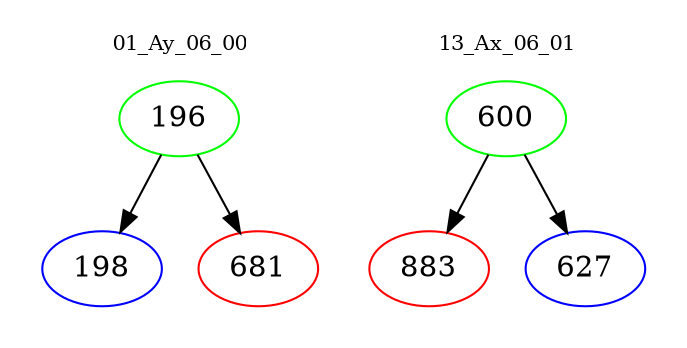 digraph{
subgraph cluster_0 {
color = white
label = "01_Ay_06_00";
fontsize=10;
T0_196 [label="196", color="green"]
T0_196 -> T0_198 [color="black"]
T0_198 [label="198", color="blue"]
T0_196 -> T0_681 [color="black"]
T0_681 [label="681", color="red"]
}
subgraph cluster_1 {
color = white
label = "13_Ax_06_01";
fontsize=10;
T1_600 [label="600", color="green"]
T1_600 -> T1_883 [color="black"]
T1_883 [label="883", color="red"]
T1_600 -> T1_627 [color="black"]
T1_627 [label="627", color="blue"]
}
}
